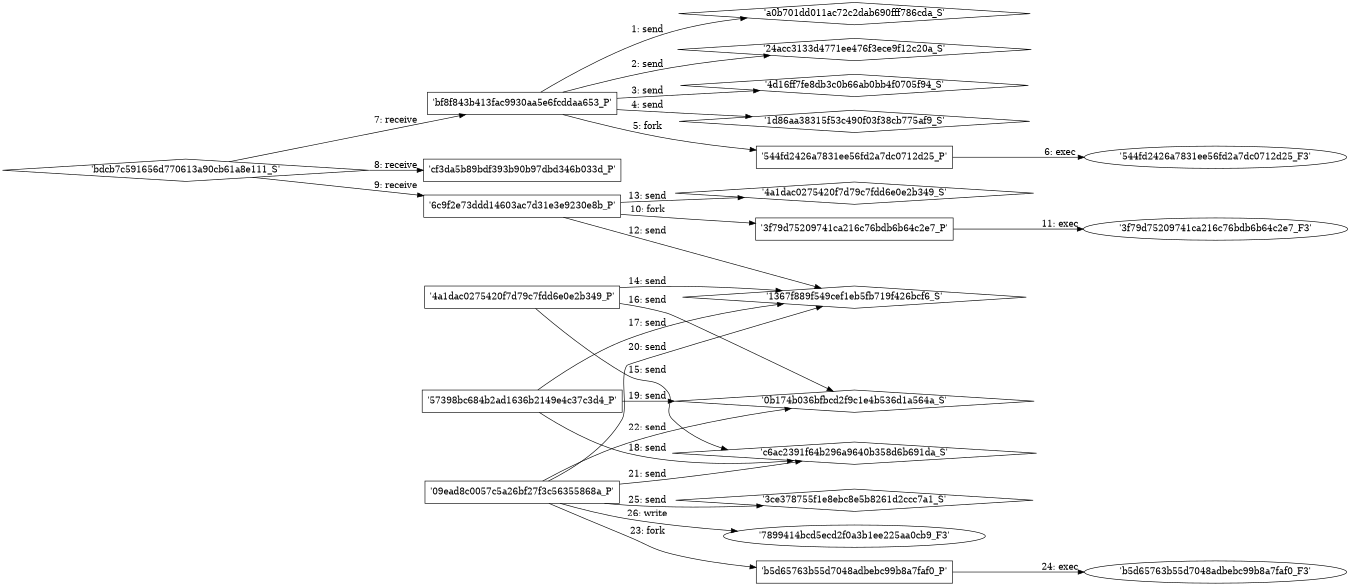 digraph "D:\Learning\Paper\apt\基于CTI的攻击预警\Dataset\攻击图\ASGfromALLCTI\How to prevent phishing attacks that target your customers with DMARC and Office 365.dot" {
rankdir="LR"
size="9"
fixedsize="false"
splines="true"
nodesep=0.3
ranksep=0
fontsize=10
overlap="scalexy"
engine= "neato"
	"'a0b701dd011ac72c2dab690fff786cda_S'" [node_type=Socket shape=diamond]
	"'bf8f843b413fac9930aa5e6fcddaa653_P'" [node_type=Process shape=box]
	"'bf8f843b413fac9930aa5e6fcddaa653_P'" -> "'a0b701dd011ac72c2dab690fff786cda_S'" [label="1: send"]
	"'24acc3133d4771ee476f3ece9f12c20a_S'" [node_type=Socket shape=diamond]
	"'bf8f843b413fac9930aa5e6fcddaa653_P'" [node_type=Process shape=box]
	"'bf8f843b413fac9930aa5e6fcddaa653_P'" -> "'24acc3133d4771ee476f3ece9f12c20a_S'" [label="2: send"]
	"'4d16ff7fe8db3c0b66ab0bb4f0705f94_S'" [node_type=Socket shape=diamond]
	"'bf8f843b413fac9930aa5e6fcddaa653_P'" [node_type=Process shape=box]
	"'bf8f843b413fac9930aa5e6fcddaa653_P'" -> "'4d16ff7fe8db3c0b66ab0bb4f0705f94_S'" [label="3: send"]
	"'1d86aa38315f53c490f03f38cb775af9_S'" [node_type=Socket shape=diamond]
	"'bf8f843b413fac9930aa5e6fcddaa653_P'" [node_type=Process shape=box]
	"'bf8f843b413fac9930aa5e6fcddaa653_P'" -> "'1d86aa38315f53c490f03f38cb775af9_S'" [label="4: send"]
	"'bf8f843b413fac9930aa5e6fcddaa653_P'" [node_type=Process shape=box]
	"'544fd2426a7831ee56fd2a7dc0712d25_P'" [node_type=Process shape=box]
	"'bf8f843b413fac9930aa5e6fcddaa653_P'" -> "'544fd2426a7831ee56fd2a7dc0712d25_P'" [label="5: fork"]
	"'544fd2426a7831ee56fd2a7dc0712d25_P'" [node_type=Process shape=box]
	"'544fd2426a7831ee56fd2a7dc0712d25_F3'" [node_type=File shape=ellipse]
	"'544fd2426a7831ee56fd2a7dc0712d25_P'" -> "'544fd2426a7831ee56fd2a7dc0712d25_F3'" [label="6: exec"]
	"'bf8f843b413fac9930aa5e6fcddaa653_P'" [node_type=Process shape=box]
	"'bdcb7c591656d770613a90cb61a8e111_S'" [node_type=Socket shape=diamond]
	"'bdcb7c591656d770613a90cb61a8e111_S'" -> "'bf8f843b413fac9930aa5e6fcddaa653_P'" [label="7: receive"]
	"'cf3da5b89bdf393b90b97dbd346b033d_P'" [node_type=Process shape=box]
	"'bdcb7c591656d770613a90cb61a8e111_S'" [node_type=Socket shape=diamond]
	"'bdcb7c591656d770613a90cb61a8e111_S'" -> "'cf3da5b89bdf393b90b97dbd346b033d_P'" [label="8: receive"]
	"'6c9f2e73ddd14603ac7d31e3e9230e8b_P'" [node_type=Process shape=box]
	"'bdcb7c591656d770613a90cb61a8e111_S'" [node_type=Socket shape=diamond]
	"'bdcb7c591656d770613a90cb61a8e111_S'" -> "'6c9f2e73ddd14603ac7d31e3e9230e8b_P'" [label="9: receive"]
	"'6c9f2e73ddd14603ac7d31e3e9230e8b_P'" [node_type=Process shape=box]
	"'3f79d75209741ca216c76bdb6b64c2e7_P'" [node_type=Process shape=box]
	"'6c9f2e73ddd14603ac7d31e3e9230e8b_P'" -> "'3f79d75209741ca216c76bdb6b64c2e7_P'" [label="10: fork"]
	"'3f79d75209741ca216c76bdb6b64c2e7_P'" [node_type=Process shape=box]
	"'3f79d75209741ca216c76bdb6b64c2e7_F3'" [node_type=File shape=ellipse]
	"'3f79d75209741ca216c76bdb6b64c2e7_P'" -> "'3f79d75209741ca216c76bdb6b64c2e7_F3'" [label="11: exec"]
	"'1367f889f549cef1eb5fb719f426bcf6_S'" [node_type=Socket shape=diamond]
	"'6c9f2e73ddd14603ac7d31e3e9230e8b_P'" [node_type=Process shape=box]
	"'6c9f2e73ddd14603ac7d31e3e9230e8b_P'" -> "'1367f889f549cef1eb5fb719f426bcf6_S'" [label="12: send"]
	"'4a1dac0275420f7d79c7fdd6e0e2b349_S'" [node_type=Socket shape=diamond]
	"'6c9f2e73ddd14603ac7d31e3e9230e8b_P'" [node_type=Process shape=box]
	"'6c9f2e73ddd14603ac7d31e3e9230e8b_P'" -> "'4a1dac0275420f7d79c7fdd6e0e2b349_S'" [label="13: send"]
	"'1367f889f549cef1eb5fb719f426bcf6_S'" [node_type=Socket shape=diamond]
	"'4a1dac0275420f7d79c7fdd6e0e2b349_P'" [node_type=Process shape=box]
	"'4a1dac0275420f7d79c7fdd6e0e2b349_P'" -> "'1367f889f549cef1eb5fb719f426bcf6_S'" [label="14: send"]
	"'c6ac2391f64b296a9640b358d6b691da_S'" [node_type=Socket shape=diamond]
	"'4a1dac0275420f7d79c7fdd6e0e2b349_P'" [node_type=Process shape=box]
	"'4a1dac0275420f7d79c7fdd6e0e2b349_P'" -> "'c6ac2391f64b296a9640b358d6b691da_S'" [label="15: send"]
	"'0b174b036bfbcd2f9c1e4b536d1a564a_S'" [node_type=Socket shape=diamond]
	"'4a1dac0275420f7d79c7fdd6e0e2b349_P'" [node_type=Process shape=box]
	"'4a1dac0275420f7d79c7fdd6e0e2b349_P'" -> "'0b174b036bfbcd2f9c1e4b536d1a564a_S'" [label="16: send"]
	"'1367f889f549cef1eb5fb719f426bcf6_S'" [node_type=Socket shape=diamond]
	"'57398bc684b2ad1636b2149e4c37c3d4_P'" [node_type=Process shape=box]
	"'57398bc684b2ad1636b2149e4c37c3d4_P'" -> "'1367f889f549cef1eb5fb719f426bcf6_S'" [label="17: send"]
	"'c6ac2391f64b296a9640b358d6b691da_S'" [node_type=Socket shape=diamond]
	"'57398bc684b2ad1636b2149e4c37c3d4_P'" [node_type=Process shape=box]
	"'57398bc684b2ad1636b2149e4c37c3d4_P'" -> "'c6ac2391f64b296a9640b358d6b691da_S'" [label="18: send"]
	"'0b174b036bfbcd2f9c1e4b536d1a564a_S'" [node_type=Socket shape=diamond]
	"'57398bc684b2ad1636b2149e4c37c3d4_P'" [node_type=Process shape=box]
	"'57398bc684b2ad1636b2149e4c37c3d4_P'" -> "'0b174b036bfbcd2f9c1e4b536d1a564a_S'" [label="19: send"]
	"'1367f889f549cef1eb5fb719f426bcf6_S'" [node_type=Socket shape=diamond]
	"'09ead8c0057c5a26bf27f3c56355868a_P'" [node_type=Process shape=box]
	"'09ead8c0057c5a26bf27f3c56355868a_P'" -> "'1367f889f549cef1eb5fb719f426bcf6_S'" [label="20: send"]
	"'c6ac2391f64b296a9640b358d6b691da_S'" [node_type=Socket shape=diamond]
	"'09ead8c0057c5a26bf27f3c56355868a_P'" [node_type=Process shape=box]
	"'09ead8c0057c5a26bf27f3c56355868a_P'" -> "'c6ac2391f64b296a9640b358d6b691da_S'" [label="21: send"]
	"'0b174b036bfbcd2f9c1e4b536d1a564a_S'" [node_type=Socket shape=diamond]
	"'09ead8c0057c5a26bf27f3c56355868a_P'" [node_type=Process shape=box]
	"'09ead8c0057c5a26bf27f3c56355868a_P'" -> "'0b174b036bfbcd2f9c1e4b536d1a564a_S'" [label="22: send"]
	"'09ead8c0057c5a26bf27f3c56355868a_P'" [node_type=Process shape=box]
	"'b5d65763b55d7048adbebc99b8a7faf0_P'" [node_type=Process shape=box]
	"'09ead8c0057c5a26bf27f3c56355868a_P'" -> "'b5d65763b55d7048adbebc99b8a7faf0_P'" [label="23: fork"]
	"'b5d65763b55d7048adbebc99b8a7faf0_P'" [node_type=Process shape=box]
	"'b5d65763b55d7048adbebc99b8a7faf0_F3'" [node_type=File shape=ellipse]
	"'b5d65763b55d7048adbebc99b8a7faf0_P'" -> "'b5d65763b55d7048adbebc99b8a7faf0_F3'" [label="24: exec"]
	"'3ce378755f1e8ebc8e5b8261d2ccc7a1_S'" [node_type=Socket shape=diamond]
	"'09ead8c0057c5a26bf27f3c56355868a_P'" [node_type=Process shape=box]
	"'09ead8c0057c5a26bf27f3c56355868a_P'" -> "'3ce378755f1e8ebc8e5b8261d2ccc7a1_S'" [label="25: send"]
	"'7899414bcd5ecd2f0a3b1ee225aa0cb9_F3'" [node_type=file shape=ellipse]
	"'09ead8c0057c5a26bf27f3c56355868a_P'" [node_type=Process shape=box]
	"'09ead8c0057c5a26bf27f3c56355868a_P'" -> "'7899414bcd5ecd2f0a3b1ee225aa0cb9_F3'" [label="26: write"]
}
